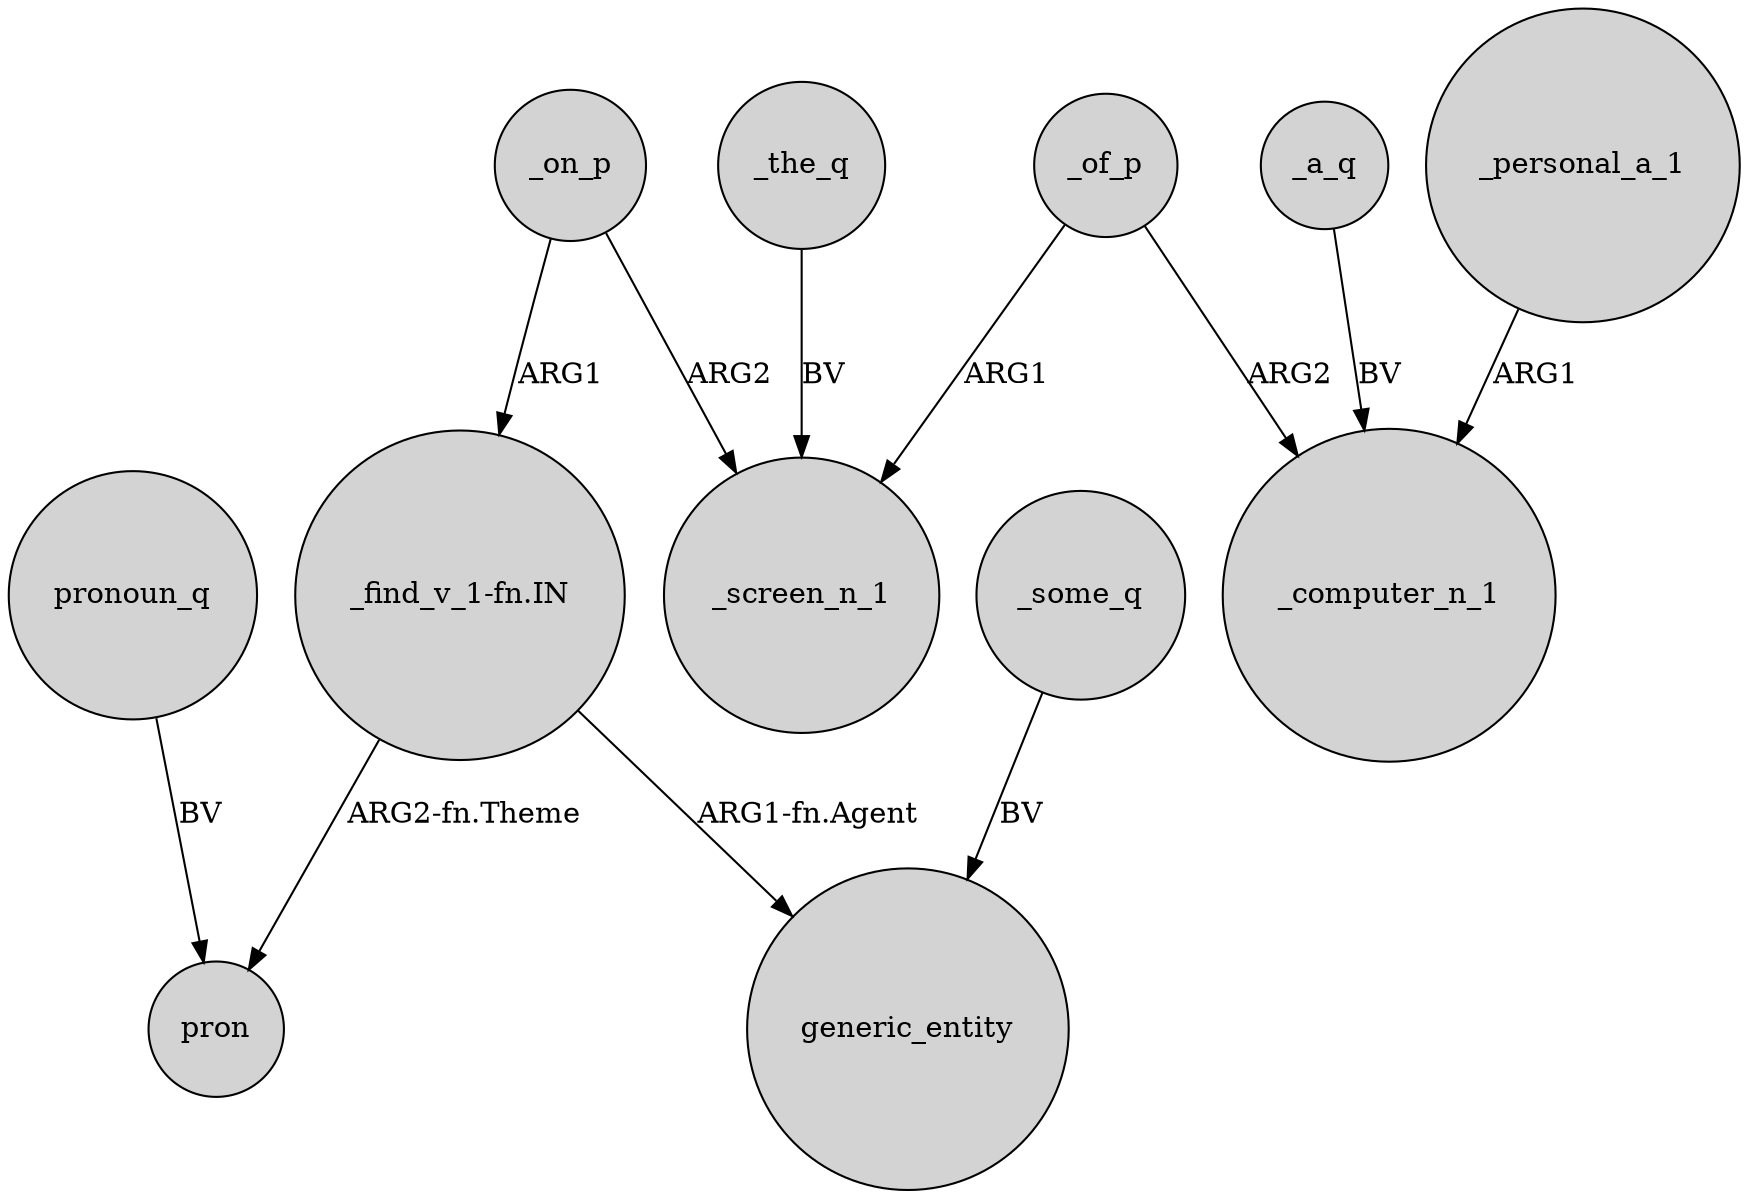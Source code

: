 digraph {
	node [shape=circle style=filled]
	_the_q -> _screen_n_1 [label=BV]
	_a_q -> _computer_n_1 [label=BV]
	pronoun_q -> pron [label=BV]
	_personal_a_1 -> _computer_n_1 [label=ARG1]
	"_find_v_1-fn.IN" -> generic_entity [label="ARG1-fn.Agent"]
	_some_q -> generic_entity [label=BV]
	_on_p -> "_find_v_1-fn.IN" [label=ARG1]
	_on_p -> _screen_n_1 [label=ARG2]
	_of_p -> _computer_n_1 [label=ARG2]
	_of_p -> _screen_n_1 [label=ARG1]
	"_find_v_1-fn.IN" -> pron [label="ARG2-fn.Theme"]
}
